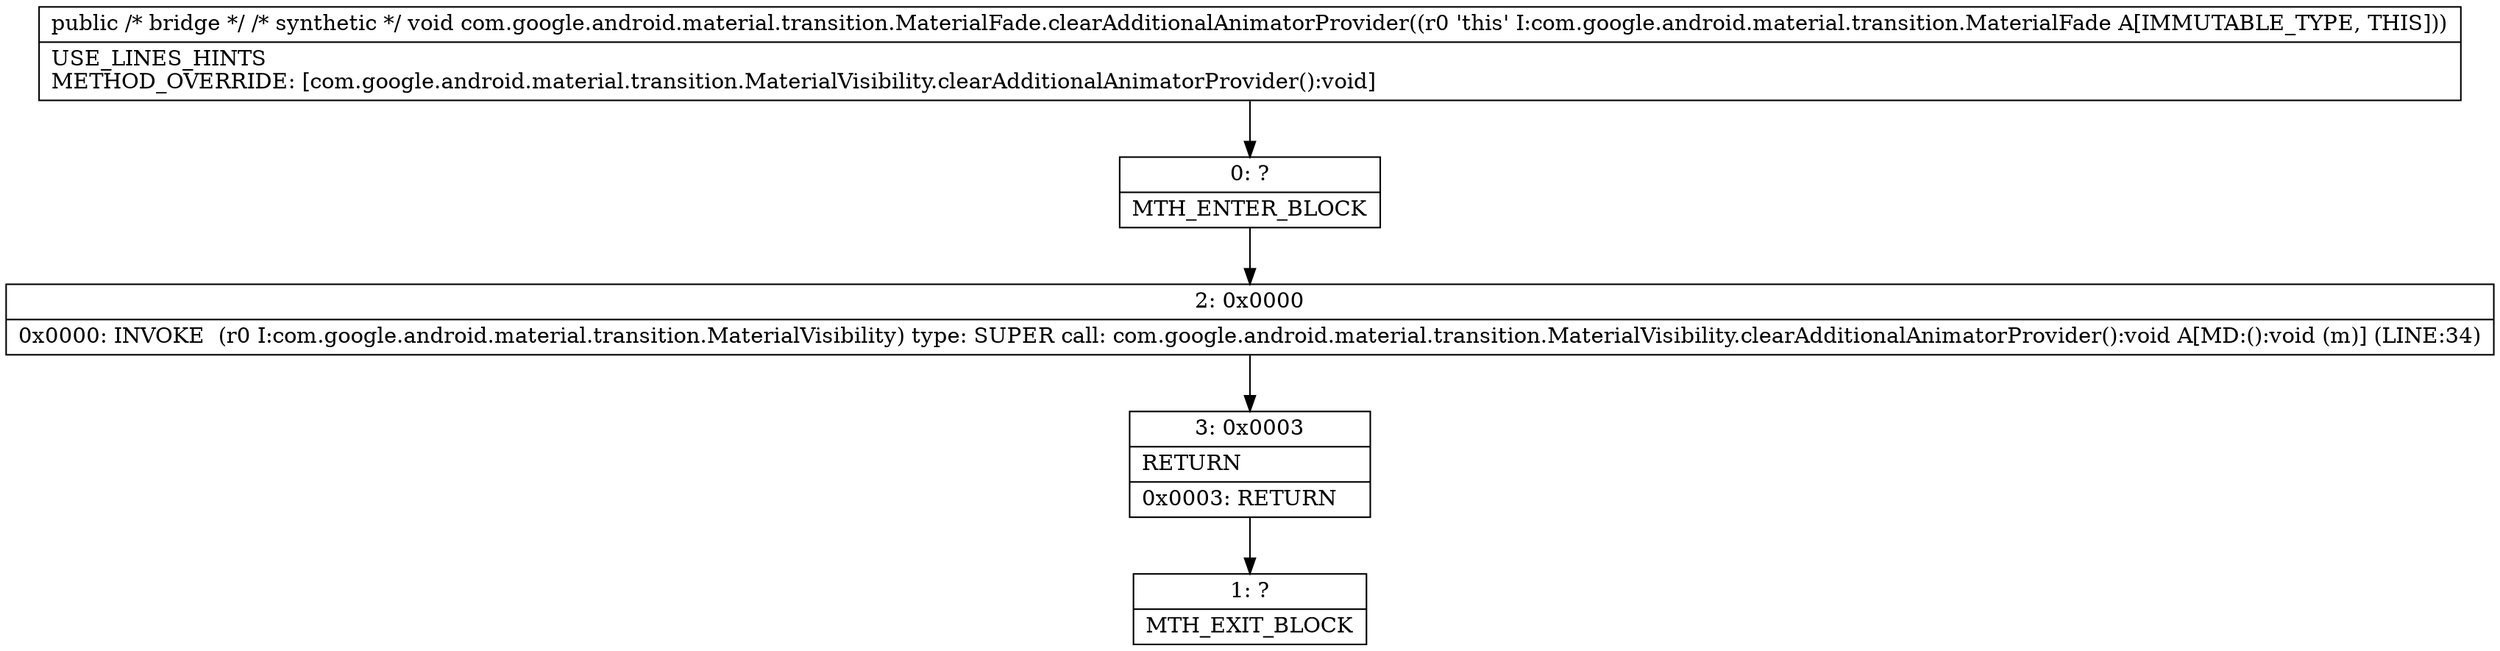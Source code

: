 digraph "CFG forcom.google.android.material.transition.MaterialFade.clearAdditionalAnimatorProvider()V" {
Node_0 [shape=record,label="{0\:\ ?|MTH_ENTER_BLOCK\l}"];
Node_2 [shape=record,label="{2\:\ 0x0000|0x0000: INVOKE  (r0 I:com.google.android.material.transition.MaterialVisibility) type: SUPER call: com.google.android.material.transition.MaterialVisibility.clearAdditionalAnimatorProvider():void A[MD:():void (m)] (LINE:34)\l}"];
Node_3 [shape=record,label="{3\:\ 0x0003|RETURN\l|0x0003: RETURN   \l}"];
Node_1 [shape=record,label="{1\:\ ?|MTH_EXIT_BLOCK\l}"];
MethodNode[shape=record,label="{public \/* bridge *\/ \/* synthetic *\/ void com.google.android.material.transition.MaterialFade.clearAdditionalAnimatorProvider((r0 'this' I:com.google.android.material.transition.MaterialFade A[IMMUTABLE_TYPE, THIS]))  | USE_LINES_HINTS\lMETHOD_OVERRIDE: [com.google.android.material.transition.MaterialVisibility.clearAdditionalAnimatorProvider():void]\l}"];
MethodNode -> Node_0;Node_0 -> Node_2;
Node_2 -> Node_3;
Node_3 -> Node_1;
}

